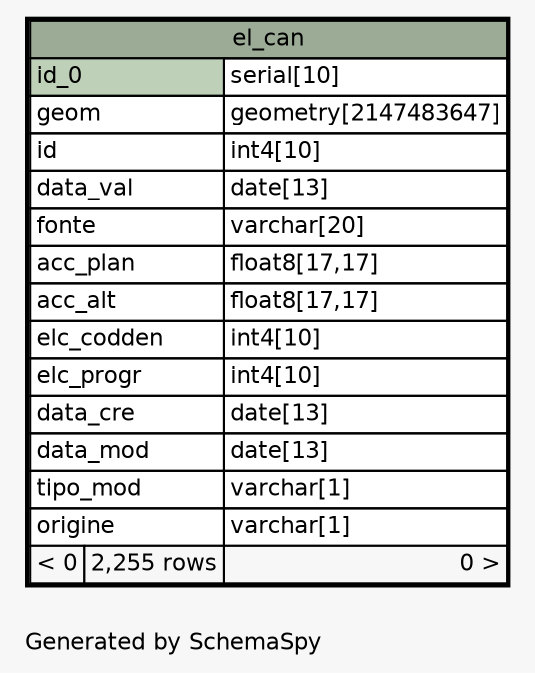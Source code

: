 // dot 2.38.0 on Mac OS X 10.10.1
// SchemaSpy rev 590
digraph "oneDegreeRelationshipsDiagram" {
  graph [
    rankdir="RL"
    bgcolor="#f7f7f7"
    label="\nGenerated by SchemaSpy"
    labeljust="l"
    nodesep="0.18"
    ranksep="0.46"
    fontname="Helvetica"
    fontsize="11"
  ];
  node [
    fontname="Helvetica"
    fontsize="11"
    shape="plaintext"
  ];
  edge [
    arrowsize="0.8"
  ];
  "el_can" [
    label=<
    <TABLE BORDER="2" CELLBORDER="1" CELLSPACING="0" BGCOLOR="#ffffff">
      <TR><TD COLSPAN="3" BGCOLOR="#9bab96" ALIGN="CENTER">el_can</TD></TR>
      <TR><TD PORT="id_0" COLSPAN="2" BGCOLOR="#bed1b8" ALIGN="LEFT">id_0</TD><TD PORT="id_0.type" ALIGN="LEFT">serial[10]</TD></TR>
      <TR><TD PORT="geom" COLSPAN="2" ALIGN="LEFT">geom</TD><TD PORT="geom.type" ALIGN="LEFT">geometry[2147483647]</TD></TR>
      <TR><TD PORT="id" COLSPAN="2" ALIGN="LEFT">id</TD><TD PORT="id.type" ALIGN="LEFT">int4[10]</TD></TR>
      <TR><TD PORT="data_val" COLSPAN="2" ALIGN="LEFT">data_val</TD><TD PORT="data_val.type" ALIGN="LEFT">date[13]</TD></TR>
      <TR><TD PORT="fonte" COLSPAN="2" ALIGN="LEFT">fonte</TD><TD PORT="fonte.type" ALIGN="LEFT">varchar[20]</TD></TR>
      <TR><TD PORT="acc_plan" COLSPAN="2" ALIGN="LEFT">acc_plan</TD><TD PORT="acc_plan.type" ALIGN="LEFT">float8[17,17]</TD></TR>
      <TR><TD PORT="acc_alt" COLSPAN="2" ALIGN="LEFT">acc_alt</TD><TD PORT="acc_alt.type" ALIGN="LEFT">float8[17,17]</TD></TR>
      <TR><TD PORT="elc_codden" COLSPAN="2" ALIGN="LEFT">elc_codden</TD><TD PORT="elc_codden.type" ALIGN="LEFT">int4[10]</TD></TR>
      <TR><TD PORT="elc_progr" COLSPAN="2" ALIGN="LEFT">elc_progr</TD><TD PORT="elc_progr.type" ALIGN="LEFT">int4[10]</TD></TR>
      <TR><TD PORT="data_cre" COLSPAN="2" ALIGN="LEFT">data_cre</TD><TD PORT="data_cre.type" ALIGN="LEFT">date[13]</TD></TR>
      <TR><TD PORT="data_mod" COLSPAN="2" ALIGN="LEFT">data_mod</TD><TD PORT="data_mod.type" ALIGN="LEFT">date[13]</TD></TR>
      <TR><TD PORT="tipo_mod" COLSPAN="2" ALIGN="LEFT">tipo_mod</TD><TD PORT="tipo_mod.type" ALIGN="LEFT">varchar[1]</TD></TR>
      <TR><TD PORT="origine" COLSPAN="2" ALIGN="LEFT">origine</TD><TD PORT="origine.type" ALIGN="LEFT">varchar[1]</TD></TR>
      <TR><TD ALIGN="LEFT" BGCOLOR="#f7f7f7">&lt; 0</TD><TD ALIGN="RIGHT" BGCOLOR="#f7f7f7">2,255 rows</TD><TD ALIGN="RIGHT" BGCOLOR="#f7f7f7">0 &gt;</TD></TR>
    </TABLE>>
    URL="el_can.html"
    tooltip="el_can"
  ];
}
